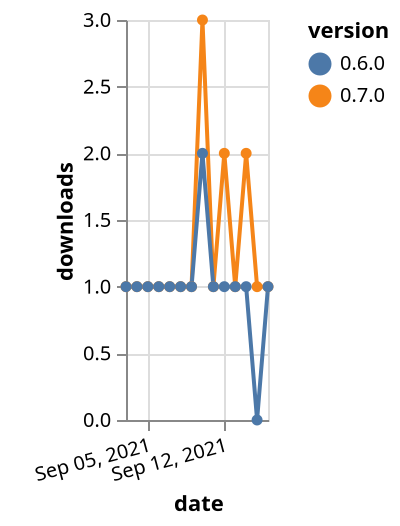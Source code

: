 {"$schema": "https://vega.github.io/schema/vega-lite/v5.json", "description": "A simple bar chart with embedded data.", "data": {"values": [{"date": "2021-09-03", "total": 125, "delta": 1, "version": "0.7.0"}, {"date": "2021-09-04", "total": 126, "delta": 1, "version": "0.7.0"}, {"date": "2021-09-05", "total": 127, "delta": 1, "version": "0.7.0"}, {"date": "2021-09-06", "total": 128, "delta": 1, "version": "0.7.0"}, {"date": "2021-09-07", "total": 129, "delta": 1, "version": "0.7.0"}, {"date": "2021-09-08", "total": 130, "delta": 1, "version": "0.7.0"}, {"date": "2021-09-09", "total": 131, "delta": 1, "version": "0.7.0"}, {"date": "2021-09-10", "total": 134, "delta": 3, "version": "0.7.0"}, {"date": "2021-09-11", "total": 135, "delta": 1, "version": "0.7.0"}, {"date": "2021-09-12", "total": 137, "delta": 2, "version": "0.7.0"}, {"date": "2021-09-13", "total": 138, "delta": 1, "version": "0.7.0"}, {"date": "2021-09-14", "total": 140, "delta": 2, "version": "0.7.0"}, {"date": "2021-09-15", "total": 141, "delta": 1, "version": "0.7.0"}, {"date": "2021-09-16", "total": 142, "delta": 1, "version": "0.7.0"}, {"date": "2021-09-03", "total": 141, "delta": 1, "version": "0.6.0"}, {"date": "2021-09-04", "total": 142, "delta": 1, "version": "0.6.0"}, {"date": "2021-09-05", "total": 143, "delta": 1, "version": "0.6.0"}, {"date": "2021-09-06", "total": 144, "delta": 1, "version": "0.6.0"}, {"date": "2021-09-07", "total": 145, "delta": 1, "version": "0.6.0"}, {"date": "2021-09-08", "total": 146, "delta": 1, "version": "0.6.0"}, {"date": "2021-09-09", "total": 147, "delta": 1, "version": "0.6.0"}, {"date": "2021-09-10", "total": 149, "delta": 2, "version": "0.6.0"}, {"date": "2021-09-11", "total": 150, "delta": 1, "version": "0.6.0"}, {"date": "2021-09-12", "total": 151, "delta": 1, "version": "0.6.0"}, {"date": "2021-09-13", "total": 152, "delta": 1, "version": "0.6.0"}, {"date": "2021-09-14", "total": 153, "delta": 1, "version": "0.6.0"}, {"date": "2021-09-15", "total": 153, "delta": 0, "version": "0.6.0"}, {"date": "2021-09-16", "total": 154, "delta": 1, "version": "0.6.0"}]}, "width": "container", "mark": {"type": "line", "point": {"filled": true}}, "encoding": {"x": {"field": "date", "type": "temporal", "timeUnit": "yearmonthdate", "title": "date", "axis": {"labelAngle": -15}}, "y": {"field": "delta", "type": "quantitative", "title": "downloads"}, "color": {"field": "version", "type": "nominal"}, "tooltip": {"field": "delta"}}}